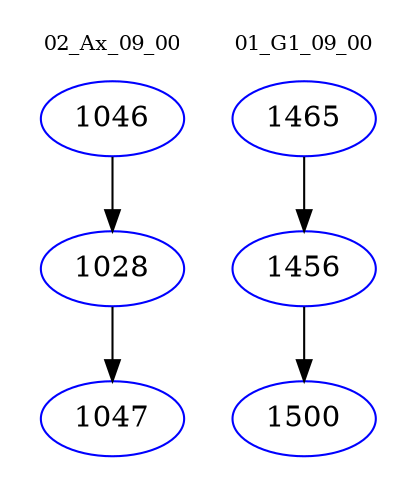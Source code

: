 digraph{
subgraph cluster_0 {
color = white
label = "02_Ax_09_00";
fontsize=10;
T0_1046 [label="1046", color="blue"]
T0_1046 -> T0_1028 [color="black"]
T0_1028 [label="1028", color="blue"]
T0_1028 -> T0_1047 [color="black"]
T0_1047 [label="1047", color="blue"]
}
subgraph cluster_1 {
color = white
label = "01_G1_09_00";
fontsize=10;
T1_1465 [label="1465", color="blue"]
T1_1465 -> T1_1456 [color="black"]
T1_1456 [label="1456", color="blue"]
T1_1456 -> T1_1500 [color="black"]
T1_1500 [label="1500", color="blue"]
}
}
